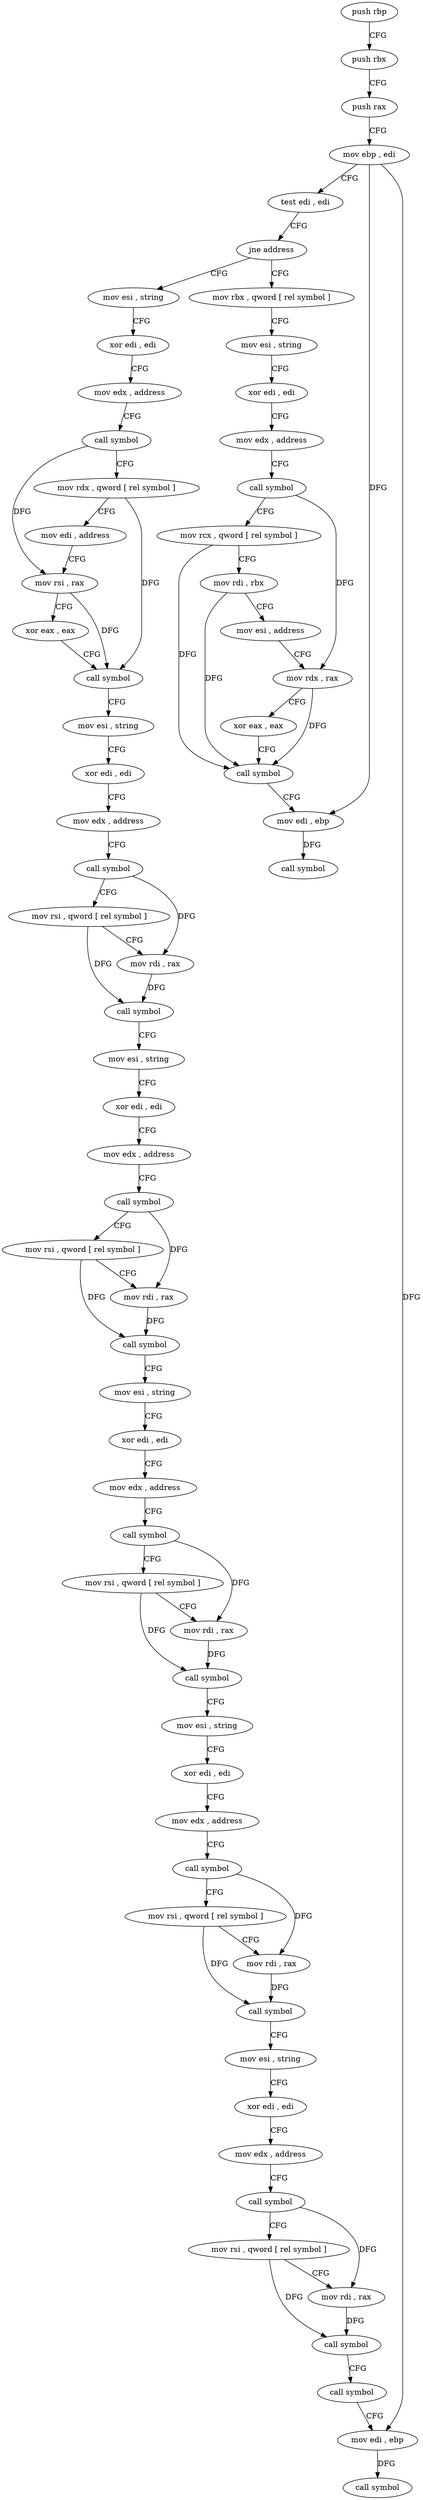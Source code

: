 digraph "func" {
"4200176" [label = "push rbp" ]
"4200177" [label = "push rbx" ]
"4200178" [label = "push rax" ]
"4200179" [label = "mov ebp , edi" ]
"4200181" [label = "test edi , edi" ]
"4200183" [label = "jne address" ]
"4200400" [label = "mov rbx , qword [ rel symbol ]" ]
"4200189" [label = "mov esi , string" ]
"4200407" [label = "mov esi , string" ]
"4200412" [label = "xor edi , edi" ]
"4200414" [label = "mov edx , address" ]
"4200419" [label = "call symbol" ]
"4200424" [label = "mov rcx , qword [ rel symbol ]" ]
"4200431" [label = "mov rdi , rbx" ]
"4200434" [label = "mov esi , address" ]
"4200439" [label = "mov rdx , rax" ]
"4200442" [label = "xor eax , eax" ]
"4200444" [label = "call symbol" ]
"4200449" [label = "mov edi , ebp" ]
"4200451" [label = "call symbol" ]
"4200194" [label = "xor edi , edi" ]
"4200196" [label = "mov edx , address" ]
"4200201" [label = "call symbol" ]
"4200206" [label = "mov rdx , qword [ rel symbol ]" ]
"4200213" [label = "mov edi , address" ]
"4200218" [label = "mov rsi , rax" ]
"4200221" [label = "xor eax , eax" ]
"4200223" [label = "call symbol" ]
"4200228" [label = "mov esi , string" ]
"4200233" [label = "xor edi , edi" ]
"4200235" [label = "mov edx , address" ]
"4200240" [label = "call symbol" ]
"4200245" [label = "mov rsi , qword [ rel symbol ]" ]
"4200252" [label = "mov rdi , rax" ]
"4200255" [label = "call symbol" ]
"4200260" [label = "mov esi , string" ]
"4200265" [label = "xor edi , edi" ]
"4200267" [label = "mov edx , address" ]
"4200272" [label = "call symbol" ]
"4200277" [label = "mov rsi , qword [ rel symbol ]" ]
"4200284" [label = "mov rdi , rax" ]
"4200287" [label = "call symbol" ]
"4200292" [label = "mov esi , string" ]
"4200297" [label = "xor edi , edi" ]
"4200299" [label = "mov edx , address" ]
"4200304" [label = "call symbol" ]
"4200309" [label = "mov rsi , qword [ rel symbol ]" ]
"4200316" [label = "mov rdi , rax" ]
"4200319" [label = "call symbol" ]
"4200324" [label = "mov esi , string" ]
"4200329" [label = "xor edi , edi" ]
"4200331" [label = "mov edx , address" ]
"4200336" [label = "call symbol" ]
"4200341" [label = "mov rsi , qword [ rel symbol ]" ]
"4200348" [label = "mov rdi , rax" ]
"4200351" [label = "call symbol" ]
"4200356" [label = "mov esi , string" ]
"4200361" [label = "xor edi , edi" ]
"4200363" [label = "mov edx , address" ]
"4200368" [label = "call symbol" ]
"4200373" [label = "mov rsi , qword [ rel symbol ]" ]
"4200380" [label = "mov rdi , rax" ]
"4200383" [label = "call symbol" ]
"4200388" [label = "call symbol" ]
"4200393" [label = "mov edi , ebp" ]
"4200395" [label = "call symbol" ]
"4200176" -> "4200177" [ label = "CFG" ]
"4200177" -> "4200178" [ label = "CFG" ]
"4200178" -> "4200179" [ label = "CFG" ]
"4200179" -> "4200181" [ label = "CFG" ]
"4200179" -> "4200449" [ label = "DFG" ]
"4200179" -> "4200393" [ label = "DFG" ]
"4200181" -> "4200183" [ label = "CFG" ]
"4200183" -> "4200400" [ label = "CFG" ]
"4200183" -> "4200189" [ label = "CFG" ]
"4200400" -> "4200407" [ label = "CFG" ]
"4200189" -> "4200194" [ label = "CFG" ]
"4200407" -> "4200412" [ label = "CFG" ]
"4200412" -> "4200414" [ label = "CFG" ]
"4200414" -> "4200419" [ label = "CFG" ]
"4200419" -> "4200424" [ label = "CFG" ]
"4200419" -> "4200439" [ label = "DFG" ]
"4200424" -> "4200431" [ label = "CFG" ]
"4200424" -> "4200444" [ label = "DFG" ]
"4200431" -> "4200434" [ label = "CFG" ]
"4200431" -> "4200444" [ label = "DFG" ]
"4200434" -> "4200439" [ label = "CFG" ]
"4200439" -> "4200442" [ label = "CFG" ]
"4200439" -> "4200444" [ label = "DFG" ]
"4200442" -> "4200444" [ label = "CFG" ]
"4200444" -> "4200449" [ label = "CFG" ]
"4200449" -> "4200451" [ label = "DFG" ]
"4200194" -> "4200196" [ label = "CFG" ]
"4200196" -> "4200201" [ label = "CFG" ]
"4200201" -> "4200206" [ label = "CFG" ]
"4200201" -> "4200218" [ label = "DFG" ]
"4200206" -> "4200213" [ label = "CFG" ]
"4200206" -> "4200223" [ label = "DFG" ]
"4200213" -> "4200218" [ label = "CFG" ]
"4200218" -> "4200221" [ label = "CFG" ]
"4200218" -> "4200223" [ label = "DFG" ]
"4200221" -> "4200223" [ label = "CFG" ]
"4200223" -> "4200228" [ label = "CFG" ]
"4200228" -> "4200233" [ label = "CFG" ]
"4200233" -> "4200235" [ label = "CFG" ]
"4200235" -> "4200240" [ label = "CFG" ]
"4200240" -> "4200245" [ label = "CFG" ]
"4200240" -> "4200252" [ label = "DFG" ]
"4200245" -> "4200252" [ label = "CFG" ]
"4200245" -> "4200255" [ label = "DFG" ]
"4200252" -> "4200255" [ label = "DFG" ]
"4200255" -> "4200260" [ label = "CFG" ]
"4200260" -> "4200265" [ label = "CFG" ]
"4200265" -> "4200267" [ label = "CFG" ]
"4200267" -> "4200272" [ label = "CFG" ]
"4200272" -> "4200277" [ label = "CFG" ]
"4200272" -> "4200284" [ label = "DFG" ]
"4200277" -> "4200284" [ label = "CFG" ]
"4200277" -> "4200287" [ label = "DFG" ]
"4200284" -> "4200287" [ label = "DFG" ]
"4200287" -> "4200292" [ label = "CFG" ]
"4200292" -> "4200297" [ label = "CFG" ]
"4200297" -> "4200299" [ label = "CFG" ]
"4200299" -> "4200304" [ label = "CFG" ]
"4200304" -> "4200309" [ label = "CFG" ]
"4200304" -> "4200316" [ label = "DFG" ]
"4200309" -> "4200316" [ label = "CFG" ]
"4200309" -> "4200319" [ label = "DFG" ]
"4200316" -> "4200319" [ label = "DFG" ]
"4200319" -> "4200324" [ label = "CFG" ]
"4200324" -> "4200329" [ label = "CFG" ]
"4200329" -> "4200331" [ label = "CFG" ]
"4200331" -> "4200336" [ label = "CFG" ]
"4200336" -> "4200341" [ label = "CFG" ]
"4200336" -> "4200348" [ label = "DFG" ]
"4200341" -> "4200348" [ label = "CFG" ]
"4200341" -> "4200351" [ label = "DFG" ]
"4200348" -> "4200351" [ label = "DFG" ]
"4200351" -> "4200356" [ label = "CFG" ]
"4200356" -> "4200361" [ label = "CFG" ]
"4200361" -> "4200363" [ label = "CFG" ]
"4200363" -> "4200368" [ label = "CFG" ]
"4200368" -> "4200373" [ label = "CFG" ]
"4200368" -> "4200380" [ label = "DFG" ]
"4200373" -> "4200380" [ label = "CFG" ]
"4200373" -> "4200383" [ label = "DFG" ]
"4200380" -> "4200383" [ label = "DFG" ]
"4200383" -> "4200388" [ label = "CFG" ]
"4200388" -> "4200393" [ label = "CFG" ]
"4200393" -> "4200395" [ label = "DFG" ]
}
